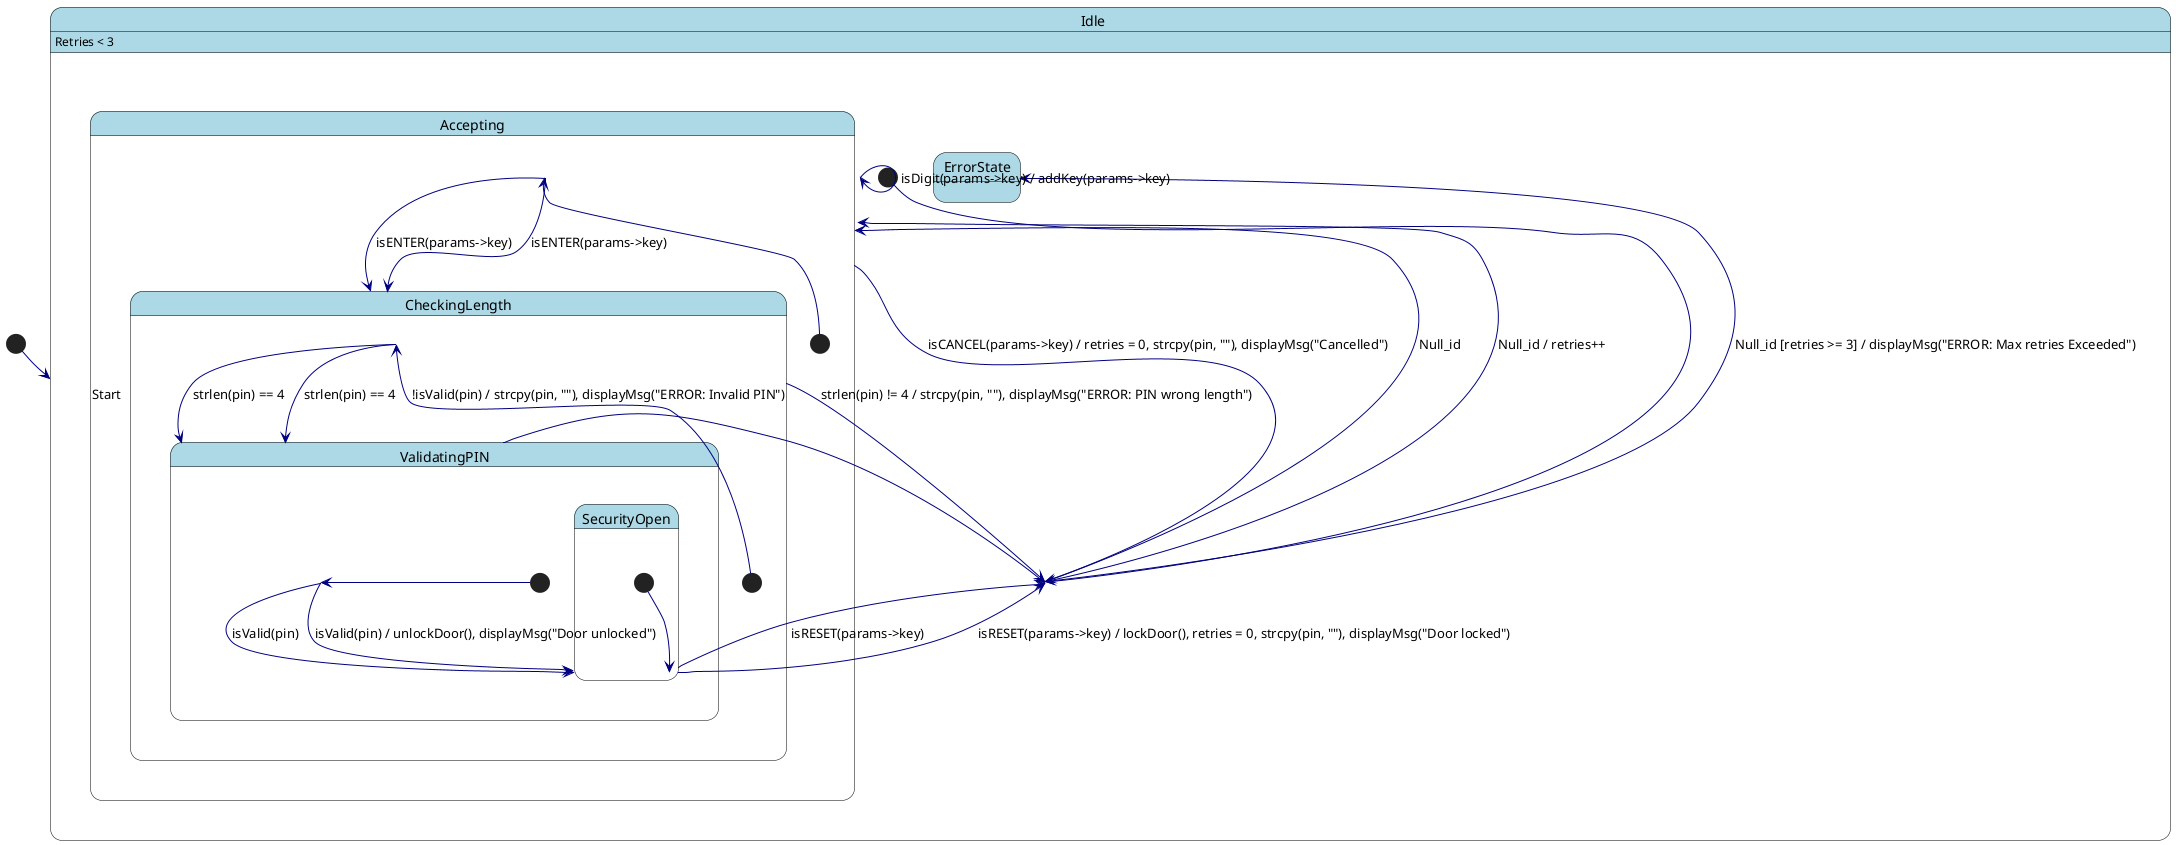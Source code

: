 @startuml SecuritySupervisorEventDispatcher

skinparam state {
    BackgroundColor LightBlue
    BorderColor Black
    ArrowColor Navy
}

[*] --> Idle : Start

state Idle {
    [*] --> Idle
    Idle : Retries < 3
    Idle --> Accepting : Null_id / retries++
    Idle --> ErrorState : Null_id [retries >= 3] / displayMsg("ERROR: Max retries Exceeded")
}

state Accepting {
    [*] --> Accepting
    Accepting --> Idle : isCANCEL(params->key) / retries = 0, strcpy(pin, ""), displayMsg("Cancelled")
    Accepting --> Accepting : isDigit(params->key) / addKey(params->key)
    Accepting --> CheckingLength : isENTER(params->key)
}

state CheckingLength {
    [*] --> CheckingLength
    CheckingLength --> ValidatingPIN : strlen(pin) == 4
    CheckingLength --> Idle : strlen(pin) != 4 / strcpy(pin, ""), displayMsg("ERROR: PIN wrong length")
}

state ValidatingPIN {
    [*] --> ValidatingPIN
    ValidatingPIN --> SecurityOpen : isValid(pin) / unlockDoor(), displayMsg("Door unlocked")
    ValidatingPIN --> Idle : !isValid(pin) / strcpy(pin, ""), displayMsg("ERROR: Invalid PIN")
}

state SecurityOpen {
    [*] --> SecurityOpen
    SecurityOpen --> Idle : isRESET(params->key) / lockDoor(), retries = 0, strcpy(pin, ""), displayMsg("Door locked")
}

Idle --> Accepting : Null_id
Accepting --> CheckingLength : isENTER(params->key)
CheckingLength --> ValidatingPIN : strlen(pin) == 4
ValidatingPIN --> SecurityOpen : isValid(pin)
SecurityOpen --> Idle : isRESET(params->key)

@enduml

